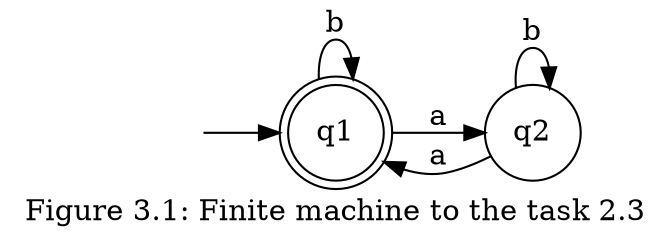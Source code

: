 digraph {
    "" [shape=none]
    node [shape=circle]
    q1 [shape="doublecircle"]
    "" -> q1
    q1 -> q1[label="b"]
    q1 -> q2[label="a"]
    q2 -> q1[label="a"]
    q2 -> q2[label="b"]
    rankdir = LR
    label = "Figure 3.1: Finite machine to the task 2.3"
}